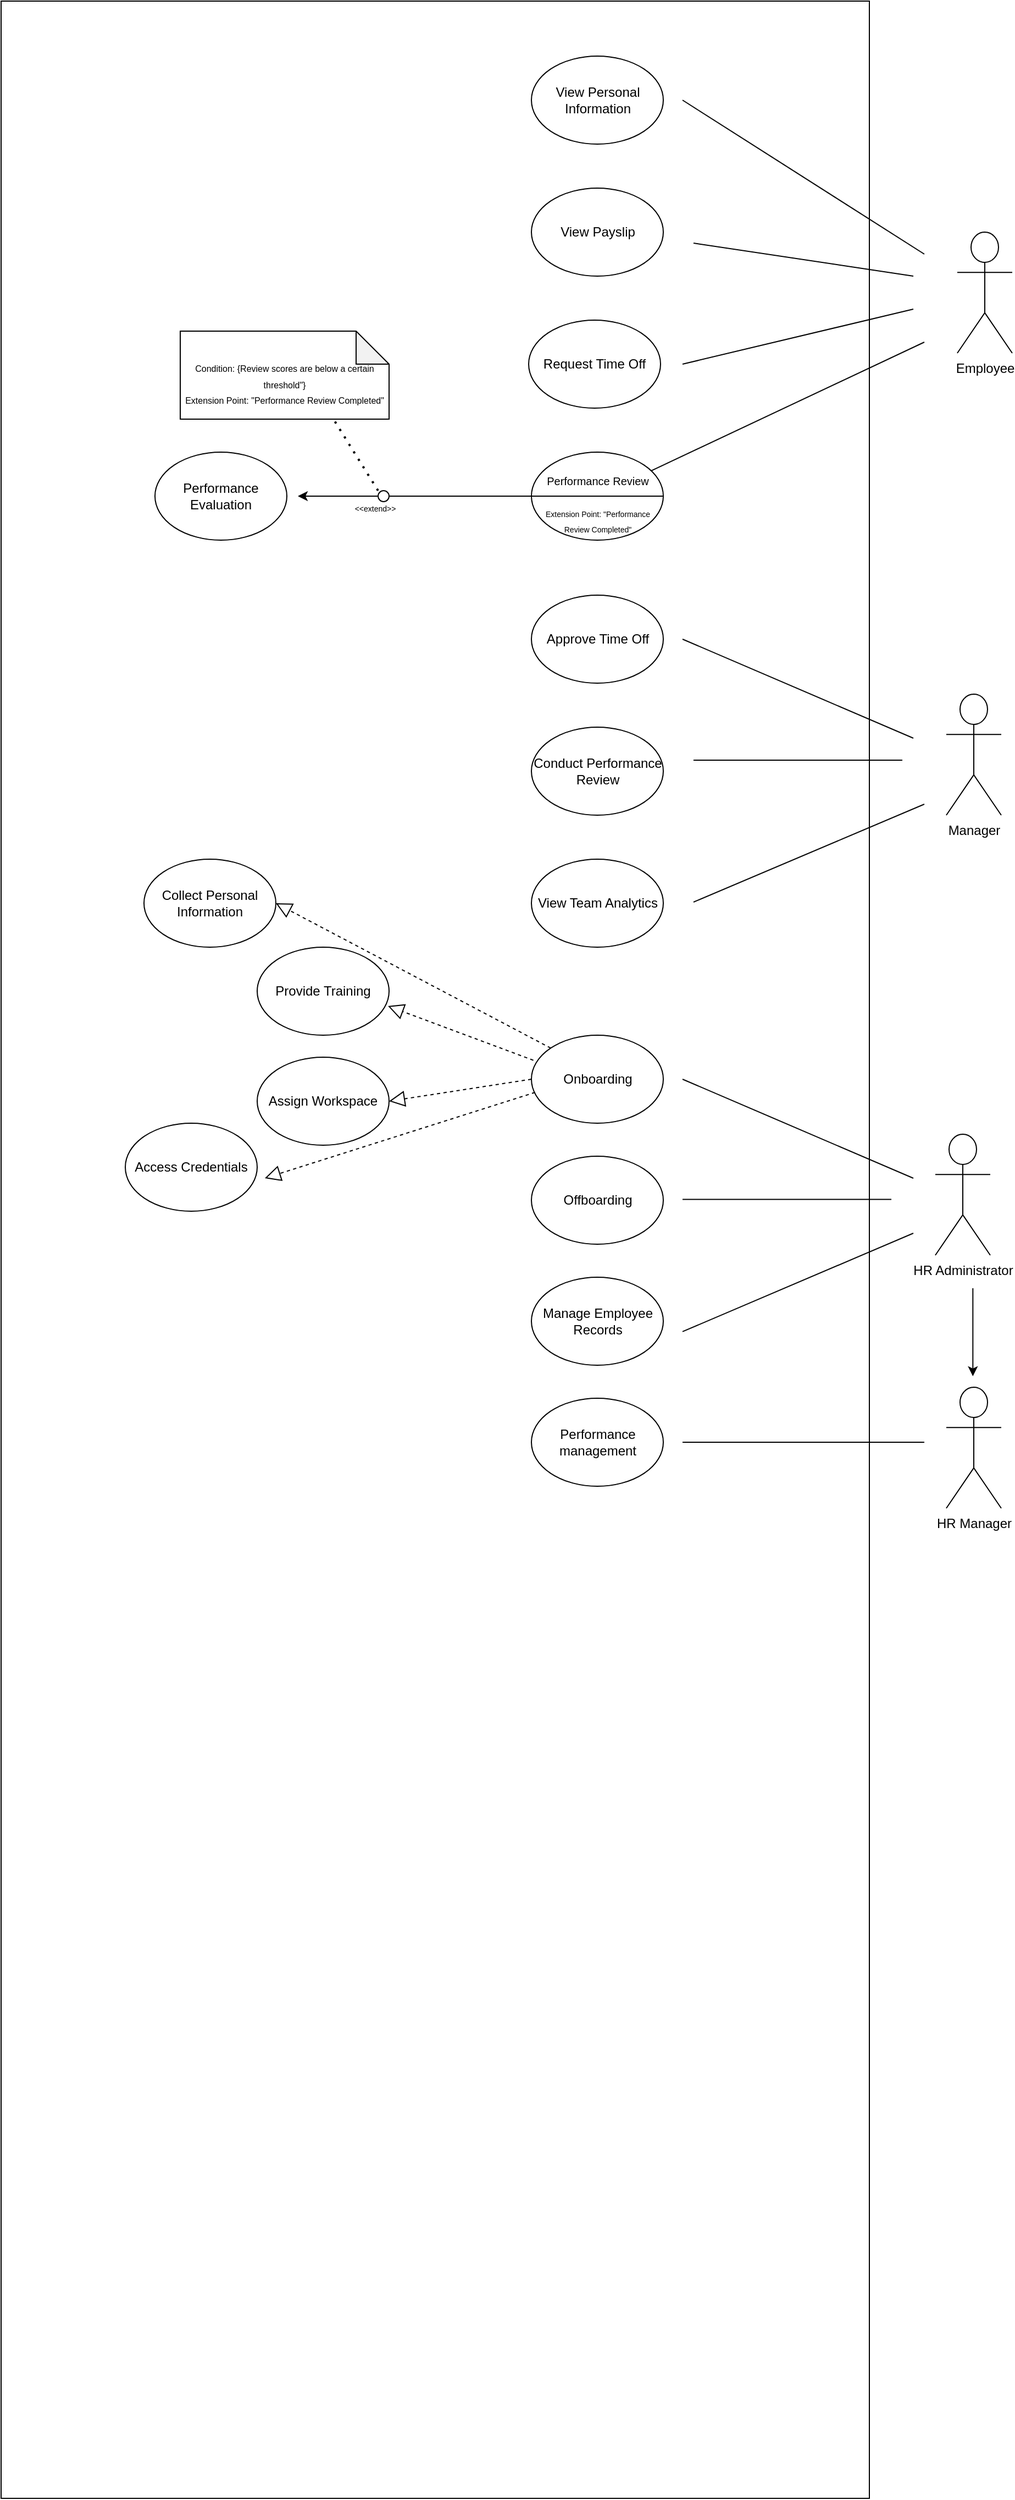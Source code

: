 <mxfile version="22.0.6" type="github">
  <diagram name="Page-1" id="WBi0yy7iUrweVhrKGvm1">
    <mxGraphModel dx="2043" dy="763" grid="1" gridSize="10" guides="1" tooltips="1" connect="1" arrows="1" fold="1" page="1" pageScale="1" pageWidth="850" pageHeight="1100" math="0" shadow="0">
      <root>
        <mxCell id="0" />
        <mxCell id="1" parent="0" />
        <mxCell id="yYRyEqO5jqjLsj4i_Z6w-6" value="" style="rounded=0;whiteSpace=wrap;html=1;direction=south;" vertex="1" parent="1">
          <mxGeometry x="-130" y="70" width="790" height="2270" as="geometry" />
        </mxCell>
        <mxCell id="yYRyEqO5jqjLsj4i_Z6w-7" value="View Personal Information" style="ellipse;whiteSpace=wrap;html=1;" vertex="1" parent="1">
          <mxGeometry x="352.5" y="120" width="120" height="80" as="geometry" />
        </mxCell>
        <mxCell id="yYRyEqO5jqjLsj4i_Z6w-8" value="View Payslip" style="ellipse;whiteSpace=wrap;html=1;" vertex="1" parent="1">
          <mxGeometry x="352.5" y="240" width="120" height="80" as="geometry" />
        </mxCell>
        <mxCell id="yYRyEqO5jqjLsj4i_Z6w-9" value="Request Time Off" style="ellipse;whiteSpace=wrap;html=1;" vertex="1" parent="1">
          <mxGeometry x="350" y="360" width="120" height="80" as="geometry" />
        </mxCell>
        <mxCell id="yYRyEqO5jqjLsj4i_Z6w-10" value="&lt;font style=&quot;&quot;&gt;&lt;font size=&quot;1&quot;&gt;&lt;br&gt;Performance Review&lt;br&gt;&lt;/font&gt;&lt;br&gt;&lt;font style=&quot;font-size: 7px;&quot;&gt;Extension Point: &quot;Performance Review Completed&quot;&lt;/font&gt;&lt;br&gt;&lt;/font&gt;" style="ellipse;whiteSpace=wrap;html=1;" vertex="1" parent="1">
          <mxGeometry x="352.5" y="480" width="120" height="80" as="geometry" />
        </mxCell>
        <mxCell id="yYRyEqO5jqjLsj4i_Z6w-12" value="" style="endArrow=none;html=1;rounded=0;" edge="1" parent="1" source="yYRyEqO5jqjLsj4i_Z6w-10">
          <mxGeometry width="50" height="50" relative="1" as="geometry">
            <mxPoint x="510" y="500" as="sourcePoint" />
            <mxPoint x="710" y="380" as="targetPoint" />
          </mxGeometry>
        </mxCell>
        <mxCell id="yYRyEqO5jqjLsj4i_Z6w-14" value="" style="endArrow=none;html=1;rounded=0;" edge="1" parent="1">
          <mxGeometry width="50" height="50" relative="1" as="geometry">
            <mxPoint x="490" y="160" as="sourcePoint" />
            <mxPoint x="710" y="300" as="targetPoint" />
          </mxGeometry>
        </mxCell>
        <mxCell id="yYRyEqO5jqjLsj4i_Z6w-28" value="" style="endArrow=none;html=1;rounded=0;" edge="1" parent="1">
          <mxGeometry width="50" height="50" relative="1" as="geometry">
            <mxPoint x="500" y="290" as="sourcePoint" />
            <mxPoint x="700" y="320" as="targetPoint" />
          </mxGeometry>
        </mxCell>
        <mxCell id="yYRyEqO5jqjLsj4i_Z6w-29" value="" style="endArrow=none;html=1;rounded=0;" edge="1" parent="1">
          <mxGeometry width="50" height="50" relative="1" as="geometry">
            <mxPoint x="490" y="400" as="sourcePoint" />
            <mxPoint x="700" y="350" as="targetPoint" />
          </mxGeometry>
        </mxCell>
        <mxCell id="yYRyEqO5jqjLsj4i_Z6w-32" value="Employee&lt;br&gt;" style="shape=umlActor;verticalLabelPosition=bottom;verticalAlign=top;html=1;outlineConnect=0;" vertex="1" parent="1">
          <mxGeometry x="740" y="280" width="50" height="110" as="geometry" />
        </mxCell>
        <mxCell id="yYRyEqO5jqjLsj4i_Z6w-34" value="Approve Time Off" style="ellipse;whiteSpace=wrap;html=1;" vertex="1" parent="1">
          <mxGeometry x="352.5" y="610" width="120" height="80" as="geometry" />
        </mxCell>
        <mxCell id="yYRyEqO5jqjLsj4i_Z6w-35" value="Conduct Performance Review" style="ellipse;whiteSpace=wrap;html=1;" vertex="1" parent="1">
          <mxGeometry x="352.5" y="730" width="120" height="80" as="geometry" />
        </mxCell>
        <mxCell id="yYRyEqO5jqjLsj4i_Z6w-36" value="View Team Analytics" style="ellipse;whiteSpace=wrap;html=1;" vertex="1" parent="1">
          <mxGeometry x="352.5" y="850" width="120" height="80" as="geometry" />
        </mxCell>
        <mxCell id="yYRyEqO5jqjLsj4i_Z6w-37" value="" style="endArrow=none;html=1;rounded=0;exitX=0.361;exitY=0.4;exitDx=0;exitDy=0;exitPerimeter=0;" edge="1" parent="1">
          <mxGeometry width="50" height="50" relative="1" as="geometry">
            <mxPoint x="490" y="1279.47" as="sourcePoint" />
            <mxPoint x="700" y="1190" as="targetPoint" />
          </mxGeometry>
        </mxCell>
        <mxCell id="yYRyEqO5jqjLsj4i_Z6w-39" value="" style="endArrow=none;html=1;rounded=0;exitX=0.979;exitY=0.375;exitDx=0;exitDy=0;exitPerimeter=0;" edge="1" parent="1">
          <mxGeometry width="50" height="50" relative="1" as="geometry">
            <mxPoint x="499.98" y="760" as="sourcePoint" />
            <mxPoint x="690" y="760" as="targetPoint" />
          </mxGeometry>
        </mxCell>
        <mxCell id="yYRyEqO5jqjLsj4i_Z6w-43" value="" style="endArrow=none;html=1;rounded=0;exitX=0.26;exitY=0.424;exitDx=0;exitDy=0;exitPerimeter=0;" edge="1" parent="1">
          <mxGeometry width="50" height="50" relative="1" as="geometry">
            <mxPoint x="490.0" y="1050.0" as="sourcePoint" />
            <mxPoint x="700" y="1140" as="targetPoint" />
          </mxGeometry>
        </mxCell>
        <mxCell id="yYRyEqO5jqjLsj4i_Z6w-45" value="Manager&lt;br&gt;" style="shape=umlActor;verticalLabelPosition=bottom;verticalAlign=top;html=1;outlineConnect=0;" vertex="1" parent="1">
          <mxGeometry x="730" y="700" width="50" height="110" as="geometry" />
        </mxCell>
        <mxCell id="yYRyEqO5jqjLsj4i_Z6w-50" value="Onboarding" style="ellipse;whiteSpace=wrap;html=1;" vertex="1" parent="1">
          <mxGeometry x="352.5" y="1010" width="120" height="80" as="geometry" />
        </mxCell>
        <mxCell id="yYRyEqO5jqjLsj4i_Z6w-51" value="Offboarding" style="ellipse;whiteSpace=wrap;html=1;" vertex="1" parent="1">
          <mxGeometry x="352.5" y="1120" width="120" height="80" as="geometry" />
        </mxCell>
        <mxCell id="yYRyEqO5jqjLsj4i_Z6w-52" value="Manage Employee Records" style="ellipse;whiteSpace=wrap;html=1;" vertex="1" parent="1">
          <mxGeometry x="352.5" y="1230" width="120" height="80" as="geometry" />
        </mxCell>
        <mxCell id="yYRyEqO5jqjLsj4i_Z6w-56" value="" style="endArrow=none;html=1;rounded=0;exitX=0.361;exitY=0.4;exitDx=0;exitDy=0;exitPerimeter=0;" edge="1" parent="1">
          <mxGeometry width="50" height="50" relative="1" as="geometry">
            <mxPoint x="500" y="889" as="sourcePoint" />
            <mxPoint x="710" y="800" as="targetPoint" />
          </mxGeometry>
        </mxCell>
        <mxCell id="yYRyEqO5jqjLsj4i_Z6w-57" value="" style="endArrow=none;html=1;rounded=0;exitX=0.979;exitY=0.375;exitDx=0;exitDy=0;exitPerimeter=0;" edge="1" parent="1">
          <mxGeometry width="50" height="50" relative="1" as="geometry">
            <mxPoint x="490" y="1159.23" as="sourcePoint" />
            <mxPoint x="680.02" y="1159.23" as="targetPoint" />
          </mxGeometry>
        </mxCell>
        <mxCell id="yYRyEqO5jqjLsj4i_Z6w-58" value="" style="endArrow=none;html=1;rounded=0;exitX=0.26;exitY=0.424;exitDx=0;exitDy=0;exitPerimeter=0;" edge="1" parent="1">
          <mxGeometry width="50" height="50" relative="1" as="geometry">
            <mxPoint x="490.0" y="650.0" as="sourcePoint" />
            <mxPoint x="700" y="740" as="targetPoint" />
          </mxGeometry>
        </mxCell>
        <mxCell id="yYRyEqO5jqjLsj4i_Z6w-76" value="HR Administrator" style="shape=umlActor;verticalLabelPosition=bottom;verticalAlign=top;html=1;outlineConnect=0;" vertex="1" parent="1">
          <mxGeometry x="720" y="1100" width="50" height="110" as="geometry" />
        </mxCell>
        <mxCell id="yYRyEqO5jqjLsj4i_Z6w-81" value="Performance management" style="ellipse;whiteSpace=wrap;html=1;" vertex="1" parent="1">
          <mxGeometry x="352.5" y="1340" width="120" height="80" as="geometry" />
        </mxCell>
        <mxCell id="yYRyEqO5jqjLsj4i_Z6w-82" value="" style="endArrow=none;html=1;rounded=0;" edge="1" parent="1">
          <mxGeometry width="50" height="50" relative="1" as="geometry">
            <mxPoint x="490" y="1380" as="sourcePoint" />
            <mxPoint x="710" y="1380" as="targetPoint" />
          </mxGeometry>
        </mxCell>
        <mxCell id="yYRyEqO5jqjLsj4i_Z6w-83" value="HR Manager" style="shape=umlActor;verticalLabelPosition=bottom;verticalAlign=top;html=1;outlineConnect=0;" vertex="1" parent="1">
          <mxGeometry x="730" y="1330" width="50" height="110" as="geometry" />
        </mxCell>
        <mxCell id="yYRyEqO5jqjLsj4i_Z6w-86" value="" style="endArrow=classic;html=1;rounded=0;" edge="1" parent="1">
          <mxGeometry width="50" height="50" relative="1" as="geometry">
            <mxPoint x="754.17" y="1240" as="sourcePoint" />
            <mxPoint x="754.17" y="1320" as="targetPoint" />
          </mxGeometry>
        </mxCell>
        <mxCell id="yYRyEqO5jqjLsj4i_Z6w-89" value="" style="endArrow=classic;html=1;rounded=0;exitX=0;exitY=0.5;exitDx=0;exitDy=0;" edge="1" parent="1" source="yYRyEqO5jqjLsj4i_Z6w-10">
          <mxGeometry width="50" height="50" relative="1" as="geometry">
            <mxPoint x="140" y="520" as="sourcePoint" />
            <mxPoint x="140" y="520" as="targetPoint" />
          </mxGeometry>
        </mxCell>
        <mxCell id="yYRyEqO5jqjLsj4i_Z6w-90" value="Performance Evaluation" style="ellipse;whiteSpace=wrap;html=1;" vertex="1" parent="1">
          <mxGeometry x="10" y="480" width="120" height="80" as="geometry" />
        </mxCell>
        <mxCell id="yYRyEqO5jqjLsj4i_Z6w-91" value="" style="endArrow=none;dashed=1;html=1;dashPattern=1 3;strokeWidth=2;rounded=0;" edge="1" parent="1">
          <mxGeometry width="50" height="50" relative="1" as="geometry">
            <mxPoint x="213" y="515" as="sourcePoint" />
            <mxPoint x="163" y="435" as="targetPoint" />
          </mxGeometry>
        </mxCell>
        <mxCell id="yYRyEqO5jqjLsj4i_Z6w-94" value="" style="ellipse;whiteSpace=wrap;html=1;aspect=fixed;" vertex="1" parent="1">
          <mxGeometry x="213" y="515" width="10" height="10" as="geometry" />
        </mxCell>
        <mxCell id="yYRyEqO5jqjLsj4i_Z6w-98" value="&lt;font style=&quot;font-size: 8px;&quot;&gt;&lt;br&gt;Condition: {Review scores are below a certain threshold&quot;}&lt;br&gt;Extension Point: &quot;Performance Review Completed&quot;&lt;br&gt;&lt;/font&gt;" style="shape=note;whiteSpace=wrap;html=1;backgroundOutline=1;darkOpacity=0.05;" vertex="1" parent="1">
          <mxGeometry x="33" y="370" width="190" height="80" as="geometry" />
        </mxCell>
        <mxCell id="yYRyEqO5jqjLsj4i_Z6w-99" value="&lt;font style=&quot;font-size: 7px;&quot;&gt;&amp;lt;&amp;lt;extend&amp;gt;&amp;gt;&lt;/font&gt;" style="text;html=1;align=center;verticalAlign=middle;resizable=0;points=[];autosize=1;strokeColor=none;fillColor=none;" vertex="1" parent="1">
          <mxGeometry x="180" y="515" width="60" height="30" as="geometry" />
        </mxCell>
        <mxCell id="yYRyEqO5jqjLsj4i_Z6w-100" value="" style="endArrow=none;html=1;rounded=0;entryX=1;entryY=0.5;entryDx=0;entryDy=0;exitX=0;exitY=0.5;exitDx=0;exitDy=0;" edge="1" parent="1" source="yYRyEqO5jqjLsj4i_Z6w-10" target="yYRyEqO5jqjLsj4i_Z6w-10">
          <mxGeometry width="50" height="50" relative="1" as="geometry">
            <mxPoint x="352.5" y="525" as="sourcePoint" />
            <mxPoint x="402.5" y="475" as="targetPoint" />
          </mxGeometry>
        </mxCell>
        <mxCell id="yYRyEqO5jqjLsj4i_Z6w-101" value=" Collect Personal Information " style="ellipse;whiteSpace=wrap;html=1;" vertex="1" parent="1">
          <mxGeometry y="850" width="120" height="80" as="geometry" />
        </mxCell>
        <mxCell id="yYRyEqO5jqjLsj4i_Z6w-102" value="Provide Training" style="ellipse;whiteSpace=wrap;html=1;" vertex="1" parent="1">
          <mxGeometry x="103" y="930" width="120" height="80" as="geometry" />
        </mxCell>
        <mxCell id="yYRyEqO5jqjLsj4i_Z6w-103" value="Access Credentials" style="ellipse;whiteSpace=wrap;html=1;" vertex="1" parent="1">
          <mxGeometry x="-17" y="1090" width="120" height="80" as="geometry" />
        </mxCell>
        <mxCell id="yYRyEqO5jqjLsj4i_Z6w-104" value="Assign Workspace" style="ellipse;whiteSpace=wrap;html=1;" vertex="1" parent="1">
          <mxGeometry x="103" y="1030" width="120" height="80" as="geometry" />
        </mxCell>
        <mxCell id="yYRyEqO5jqjLsj4i_Z6w-110" value="" style="endArrow=block;dashed=1;endFill=0;endSize=12;html=1;rounded=0;exitX=0.028;exitY=0.65;exitDx=0;exitDy=0;exitPerimeter=0;" edge="1" parent="1" source="yYRyEqO5jqjLsj4i_Z6w-50">
          <mxGeometry width="160" relative="1" as="geometry">
            <mxPoint x="290" y="1110" as="sourcePoint" />
            <mxPoint x="110" y="1140" as="targetPoint" />
          </mxGeometry>
        </mxCell>
        <mxCell id="yYRyEqO5jqjLsj4i_Z6w-111" value="" style="endArrow=block;dashed=1;endFill=0;endSize=12;html=1;rounded=0;exitX=0;exitY=0.5;exitDx=0;exitDy=0;entryX=1;entryY=0.5;entryDx=0;entryDy=0;" edge="1" parent="1" source="yYRyEqO5jqjLsj4i_Z6w-50" target="yYRyEqO5jqjLsj4i_Z6w-104">
          <mxGeometry width="160" relative="1" as="geometry">
            <mxPoint x="290" y="1110" as="sourcePoint" />
            <mxPoint x="230" y="1060" as="targetPoint" />
          </mxGeometry>
        </mxCell>
        <mxCell id="yYRyEqO5jqjLsj4i_Z6w-112" value="" style="endArrow=block;dashed=1;endFill=0;endSize=12;html=1;rounded=0;exitX=0.015;exitY=0.285;exitDx=0;exitDy=0;exitPerimeter=0;entryX=0.992;entryY=0.669;entryDx=0;entryDy=0;entryPerimeter=0;" edge="1" parent="1" source="yYRyEqO5jqjLsj4i_Z6w-50" target="yYRyEqO5jqjLsj4i_Z6w-102">
          <mxGeometry width="160" relative="1" as="geometry">
            <mxPoint x="290" y="1110" as="sourcePoint" />
            <mxPoint x="450" y="1110" as="targetPoint" />
          </mxGeometry>
        </mxCell>
        <mxCell id="yYRyEqO5jqjLsj4i_Z6w-113" value="" style="endArrow=block;dashed=1;endFill=0;endSize=12;html=1;rounded=0;entryX=1;entryY=0.5;entryDx=0;entryDy=0;exitX=0;exitY=0;exitDx=0;exitDy=0;" edge="1" parent="1" source="yYRyEqO5jqjLsj4i_Z6w-50" target="yYRyEqO5jqjLsj4i_Z6w-101">
          <mxGeometry width="160" relative="1" as="geometry">
            <mxPoint x="290" y="1110" as="sourcePoint" />
            <mxPoint x="450" y="1110" as="targetPoint" />
          </mxGeometry>
        </mxCell>
      </root>
    </mxGraphModel>
  </diagram>
</mxfile>
